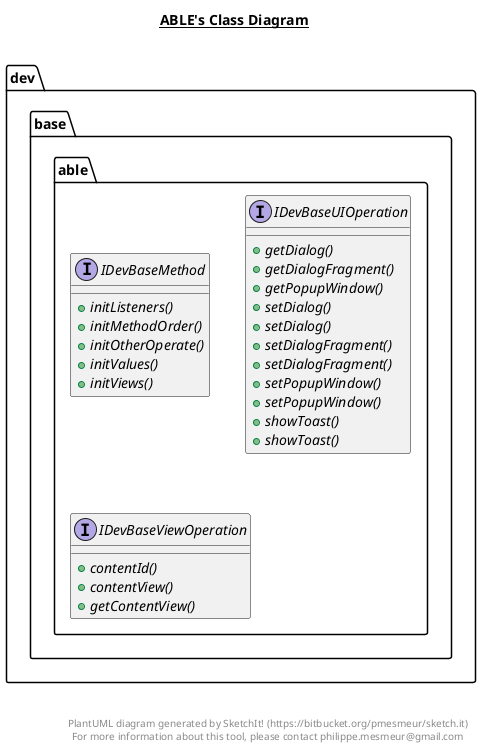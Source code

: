 @startuml

title __ABLE's Class Diagram__\n

  namespace dev.base {
    namespace able {
      interface dev.base.able.IDevBaseMethod {
          {abstract} + initListeners()
          {abstract} + initMethodOrder()
          {abstract} + initOtherOperate()
          {abstract} + initValues()
          {abstract} + initViews()
      }
    }
  }
  

  namespace dev.base {
    namespace able {
      interface dev.base.able.IDevBaseUIOperation {
          {abstract} + getDialog()
          {abstract} + getDialogFragment()
          {abstract} + getPopupWindow()
          {abstract} + setDialog()
          {abstract} + setDialog()
          {abstract} + setDialogFragment()
          {abstract} + setDialogFragment()
          {abstract} + setPopupWindow()
          {abstract} + setPopupWindow()
          {abstract} + showToast()
          {abstract} + showToast()
      }
    }
  }
  

  namespace dev.base {
    namespace able {
      interface dev.base.able.IDevBaseViewOperation {
          {abstract} + contentId()
          {abstract} + contentView()
          {abstract} + getContentView()
      }
    }
  }
  



right footer


PlantUML diagram generated by SketchIt! (https://bitbucket.org/pmesmeur/sketch.it)
For more information about this tool, please contact philippe.mesmeur@gmail.com
endfooter

@enduml
